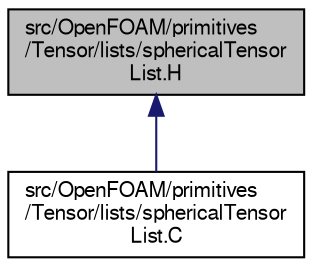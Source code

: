 digraph "src/OpenFOAM/primitives/Tensor/lists/sphericalTensorList.H"
{
  bgcolor="transparent";
  edge [fontname="FreeSans",fontsize="10",labelfontname="FreeSans",labelfontsize="10"];
  node [fontname="FreeSans",fontsize="10",shape=record];
  Node58 [label="src/OpenFOAM/primitives\l/Tensor/lists/sphericalTensor\lList.H",height=0.2,width=0.4,color="black", fillcolor="grey75", style="filled", fontcolor="black"];
  Node58 -> Node59 [dir="back",color="midnightblue",fontsize="10",style="solid",fontname="FreeSans"];
  Node59 [label="src/OpenFOAM/primitives\l/Tensor/lists/sphericalTensor\lList.C",height=0.2,width=0.4,color="black",URL="$a12734.html",tooltip="Specialisation of List<T> for sphericalTensor. "];
}
